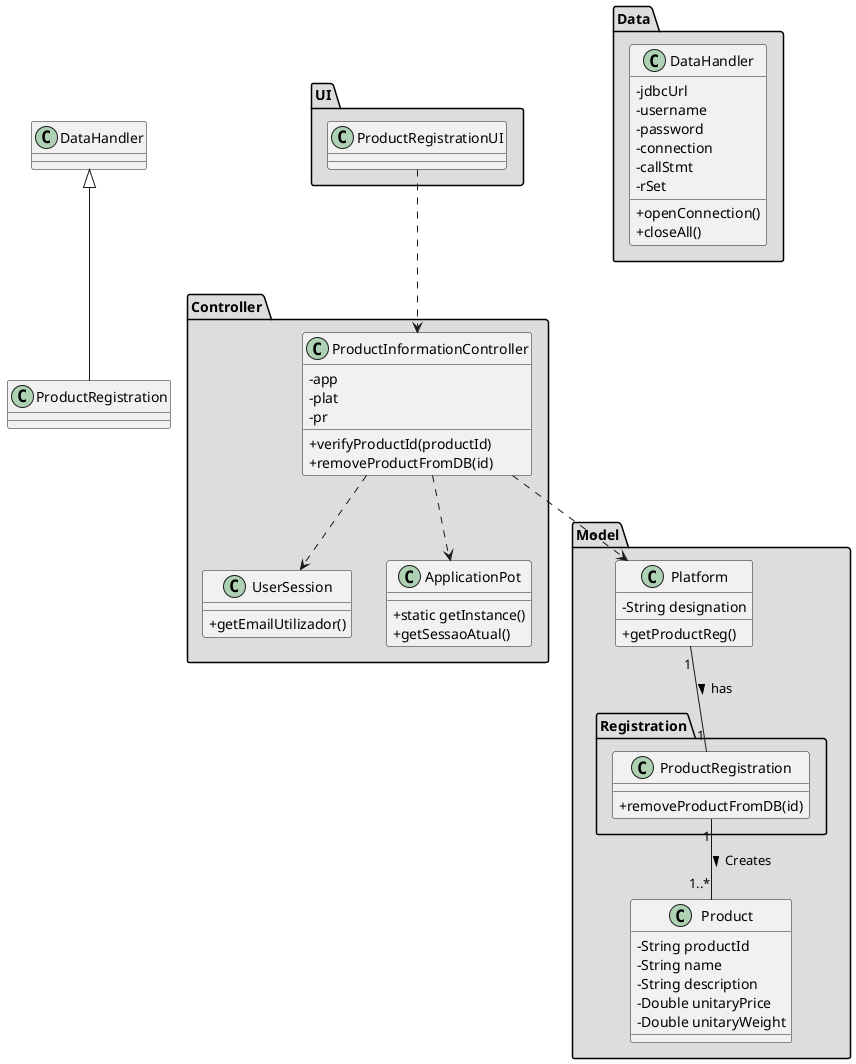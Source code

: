 @startuml
skinparam classAttributeIconSize 0
package "UI" #DDDDDD {
    class ProductRegistrationUI{
    }
}

package "Controller" #DDDDDD {
    class ProductInformationController{
        -app
        -plat
        -pr
        +verifyProductId(productId)
        +removeProductFromDB(id)
    }

    class UserSession {
        +getEmailUtilizador()
    }

    class ApplicationPot {
        +static getInstance()
        +getSessaoAtual()
    }
}

package "Model" #DDDDDD {
    class Platform {
        -String designation
        +getProductReg()
    }

    class Product{
        -String productId
        -String name
        -String description
        -Double unitaryPrice
        -Double unitaryWeight
    }

    package "Registration" #DDDDDD {
        class ProductRegistration{
            +removeProductFromDB(id)
        }
    }
}


package "Data" #DDDDDD {
    class DataHandler{
        -jdbcUrl
        -username
        -password
        -connection
        -callStmt
        -rSet
        +openConnection()
        +closeAll()
    }
}


ProductRegistrationUI ..> ProductInformationController
ProductInformationController ..> Platform
ProductInformationController ..> ApplicationPot
ProductInformationController ..> UserSession
Platform "1" -- "1" ProductRegistration: has >
ProductRegistration "1" -- "1..*" Product: Creates >
class ProductRegistration extends DataHandler
@enduml